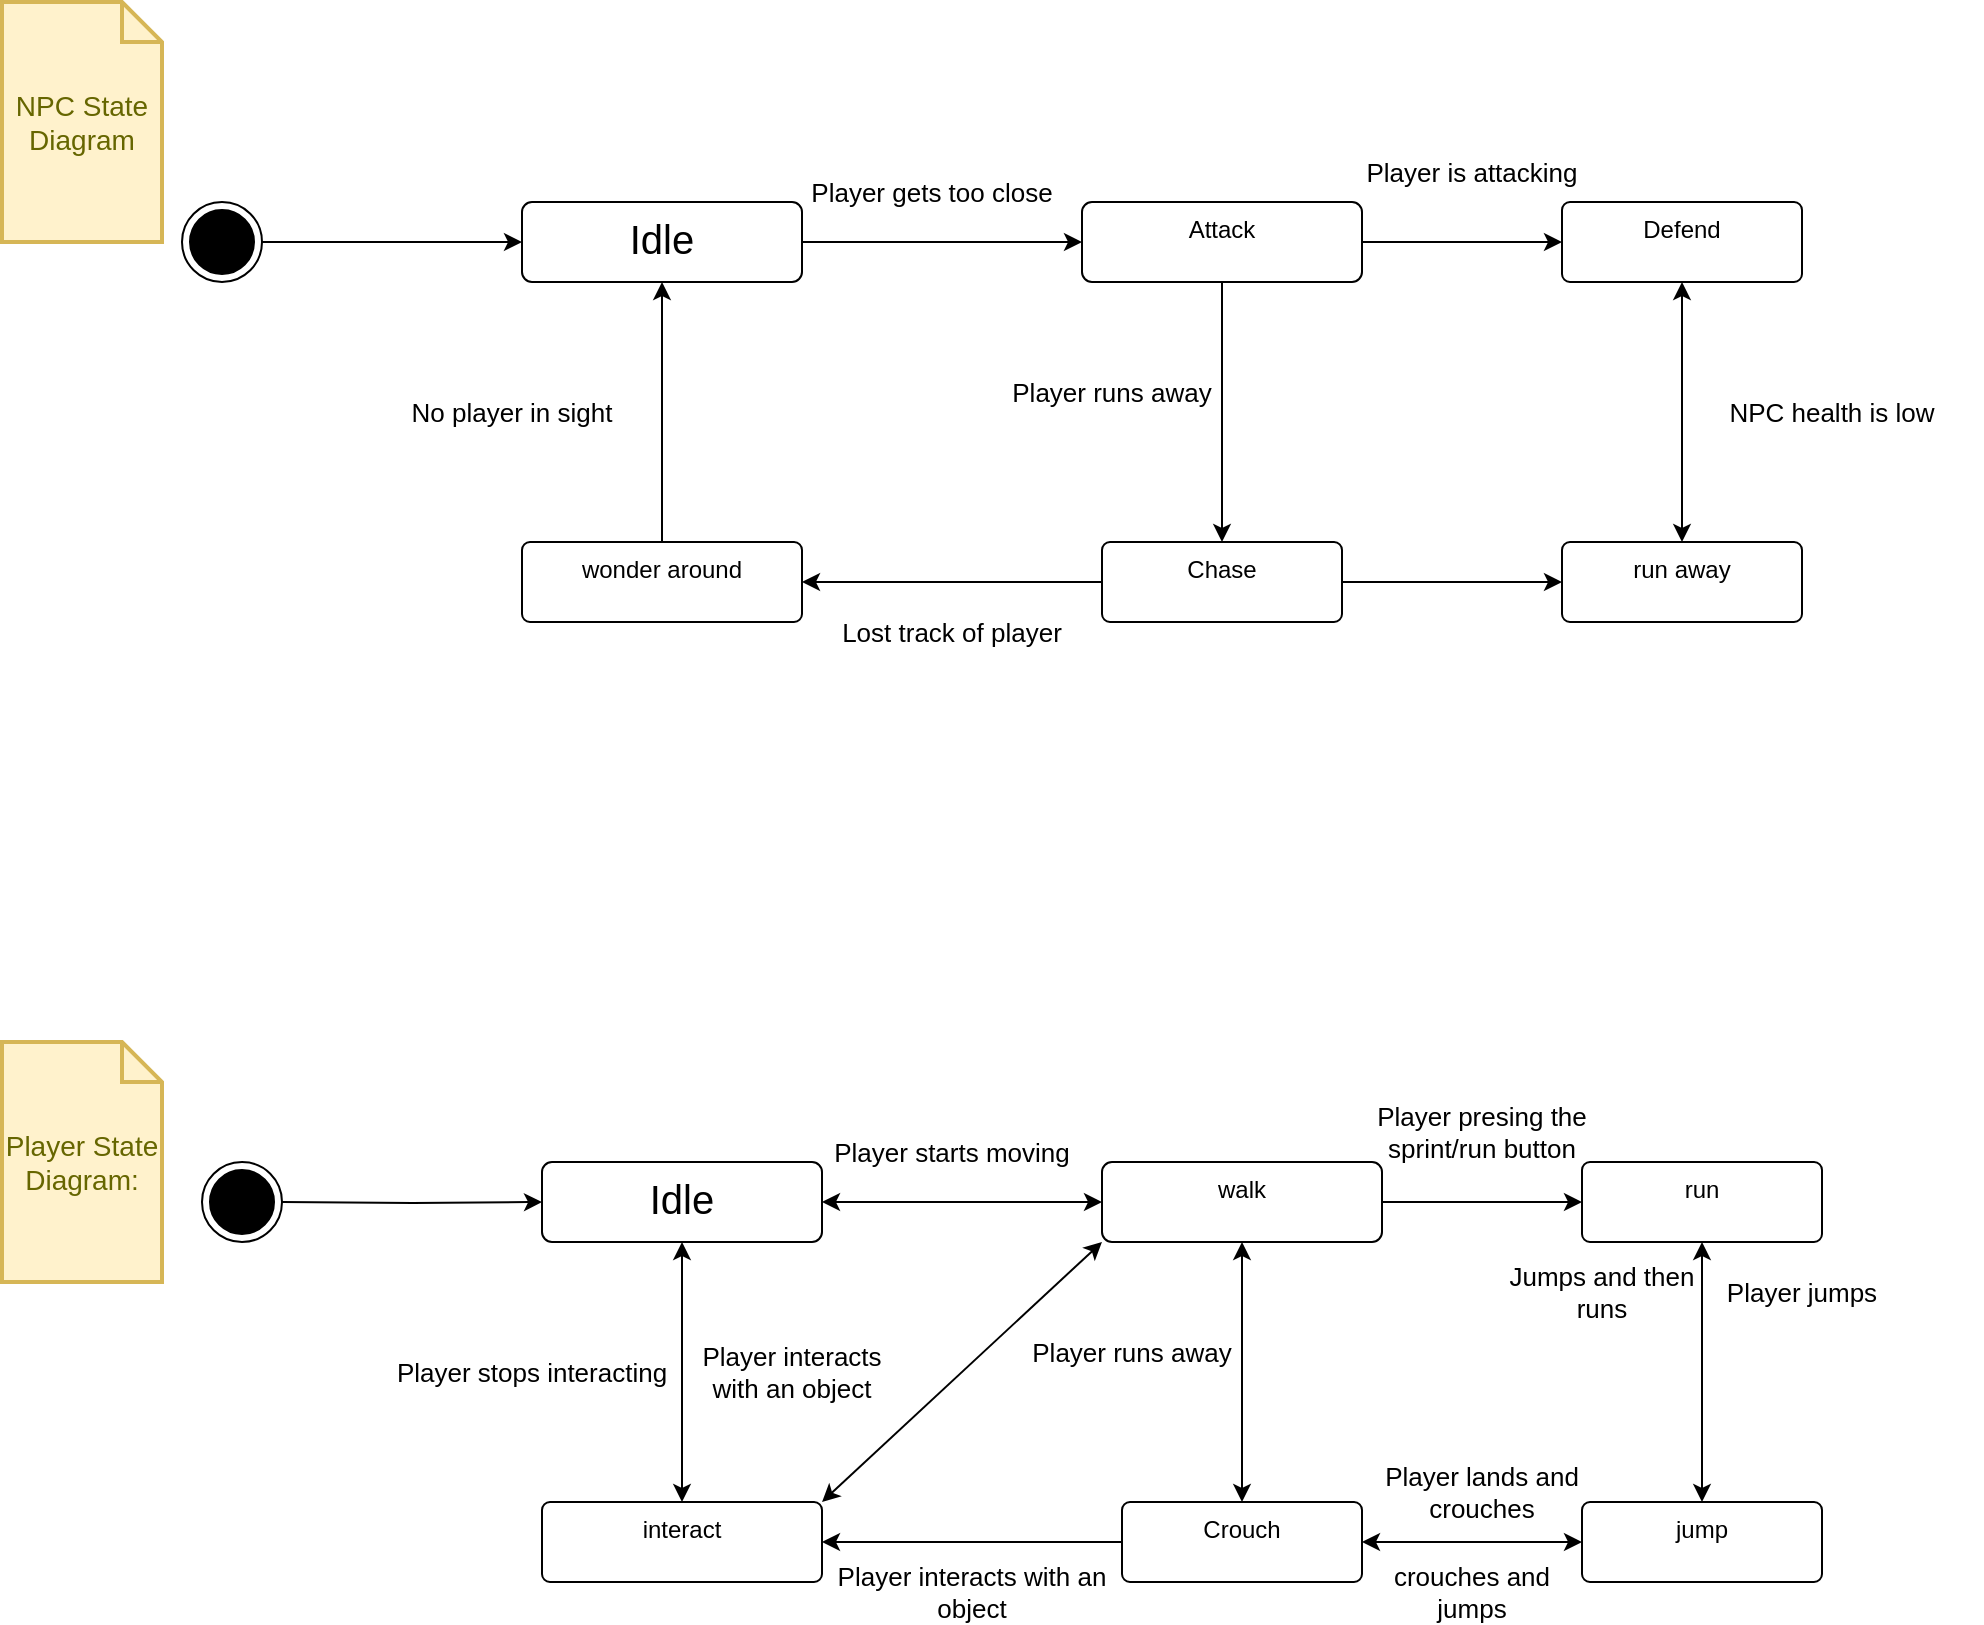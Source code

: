 <mxfile version="21.1.0" type="github">
  <diagram name="Page-1" id="hKZz3LRuzJFe9sqO4pNc">
    <mxGraphModel dx="1430" dy="782" grid="1" gridSize="10" guides="1" tooltips="1" connect="1" arrows="1" fold="1" page="1" pageScale="1" pageWidth="1100" pageHeight="1700" math="0" shadow="0">
      <root>
        <mxCell id="0" />
        <mxCell id="1" parent="0" />
        <mxCell id="i4-QuNXmW1aP0oc6VRY6-2" style="edgeStyle=orthogonalEdgeStyle;rounded=0;orthogonalLoop=1;jettySize=auto;html=1;entryX=0;entryY=0.5;entryDx=0;entryDy=0;" edge="1" parent="1" source="i4-QuNXmW1aP0oc6VRY6-1" target="i4-QuNXmW1aP0oc6VRY6-3">
          <mxGeometry relative="1" as="geometry">
            <mxPoint x="280" y="160" as="targetPoint" />
          </mxGeometry>
        </mxCell>
        <mxCell id="i4-QuNXmW1aP0oc6VRY6-1" value="" style="ellipse;html=1;shape=endState;fillColor=strokeColor;" vertex="1" parent="1">
          <mxGeometry x="130" y="140" width="40" height="40" as="geometry" />
        </mxCell>
        <mxCell id="i4-QuNXmW1aP0oc6VRY6-4" style="edgeStyle=orthogonalEdgeStyle;rounded=0;orthogonalLoop=1;jettySize=auto;html=1;entryX=0;entryY=0.5;entryDx=0;entryDy=0;" edge="1" parent="1" source="i4-QuNXmW1aP0oc6VRY6-3" target="i4-QuNXmW1aP0oc6VRY6-5">
          <mxGeometry relative="1" as="geometry">
            <mxPoint x="560" y="170" as="targetPoint" />
          </mxGeometry>
        </mxCell>
        <mxCell id="i4-QuNXmW1aP0oc6VRY6-3" value="&lt;div style=&quot;font-size: 20px;&quot; align=&quot;center&quot;&gt;Idle&lt;/div&gt;" style="html=1;align=center;verticalAlign=top;rounded=1;absoluteArcSize=1;arcSize=10;dashed=0;whiteSpace=wrap;" vertex="1" parent="1">
          <mxGeometry x="300" y="140" width="140" height="40" as="geometry" />
        </mxCell>
        <mxCell id="i4-QuNXmW1aP0oc6VRY6-7" value="" style="edgeStyle=orthogonalEdgeStyle;rounded=0;orthogonalLoop=1;jettySize=auto;html=1;" edge="1" parent="1" source="i4-QuNXmW1aP0oc6VRY6-5" target="i4-QuNXmW1aP0oc6VRY6-6">
          <mxGeometry relative="1" as="geometry" />
        </mxCell>
        <mxCell id="i4-QuNXmW1aP0oc6VRY6-9" value="" style="edgeStyle=orthogonalEdgeStyle;rounded=0;orthogonalLoop=1;jettySize=auto;html=1;" edge="1" parent="1" source="i4-QuNXmW1aP0oc6VRY6-5" target="i4-QuNXmW1aP0oc6VRY6-8">
          <mxGeometry relative="1" as="geometry" />
        </mxCell>
        <mxCell id="i4-QuNXmW1aP0oc6VRY6-5" value="Attack" style="html=1;align=center;verticalAlign=top;rounded=1;absoluteArcSize=1;arcSize=10;dashed=0;whiteSpace=wrap;" vertex="1" parent="1">
          <mxGeometry x="580" y="140" width="140" height="40" as="geometry" />
        </mxCell>
        <mxCell id="i4-QuNXmW1aP0oc6VRY6-6" value="Defend" style="whiteSpace=wrap;html=1;verticalAlign=top;rounded=1;arcSize=10;dashed=0;" vertex="1" parent="1">
          <mxGeometry x="820" y="140" width="120" height="40" as="geometry" />
        </mxCell>
        <mxCell id="i4-QuNXmW1aP0oc6VRY6-11" value="" style="edgeStyle=orthogonalEdgeStyle;rounded=0;orthogonalLoop=1;jettySize=auto;html=1;" edge="1" parent="1" source="i4-QuNXmW1aP0oc6VRY6-8" target="i4-QuNXmW1aP0oc6VRY6-10">
          <mxGeometry relative="1" as="geometry" />
        </mxCell>
        <mxCell id="i4-QuNXmW1aP0oc6VRY6-14" value="" style="edgeStyle=orthogonalEdgeStyle;rounded=0;orthogonalLoop=1;jettySize=auto;html=1;" edge="1" parent="1" source="i4-QuNXmW1aP0oc6VRY6-8" target="i4-QuNXmW1aP0oc6VRY6-13">
          <mxGeometry relative="1" as="geometry" />
        </mxCell>
        <mxCell id="i4-QuNXmW1aP0oc6VRY6-8" value="Chase" style="whiteSpace=wrap;html=1;verticalAlign=top;rounded=1;arcSize=10;dashed=0;" vertex="1" parent="1">
          <mxGeometry x="590" y="310" width="120" height="40" as="geometry" />
        </mxCell>
        <mxCell id="i4-QuNXmW1aP0oc6VRY6-10" value="run away" style="whiteSpace=wrap;html=1;verticalAlign=top;rounded=1;arcSize=10;dashed=0;" vertex="1" parent="1">
          <mxGeometry x="820" y="310" width="120" height="40" as="geometry" />
        </mxCell>
        <mxCell id="i4-QuNXmW1aP0oc6VRY6-15" style="edgeStyle=orthogonalEdgeStyle;rounded=0;orthogonalLoop=1;jettySize=auto;html=1;entryX=0.5;entryY=1;entryDx=0;entryDy=0;" edge="1" parent="1" source="i4-QuNXmW1aP0oc6VRY6-13" target="i4-QuNXmW1aP0oc6VRY6-3">
          <mxGeometry relative="1" as="geometry" />
        </mxCell>
        <mxCell id="i4-QuNXmW1aP0oc6VRY6-13" value="wonder around" style="whiteSpace=wrap;html=1;verticalAlign=top;rounded=1;arcSize=10;dashed=0;" vertex="1" parent="1">
          <mxGeometry x="300" y="310" width="140" height="40" as="geometry" />
        </mxCell>
        <mxCell id="i4-QuNXmW1aP0oc6VRY6-17" value="NPC State Diagram" style="shape=note;strokeWidth=2;fontSize=14;size=20;whiteSpace=wrap;html=1;fillColor=#fff2cc;strokeColor=#d6b656;fontColor=#666600;" vertex="1" parent="1">
          <mxGeometry x="40" y="40" width="80" height="120" as="geometry" />
        </mxCell>
        <mxCell id="i4-QuNXmW1aP0oc6VRY6-18" value="Player gets too close" style="text;html=1;strokeColor=none;fillColor=none;align=center;verticalAlign=middle;whiteSpace=wrap;rounded=0;fontSize=13;" vertex="1" parent="1">
          <mxGeometry x="430" y="120" width="150" height="30" as="geometry" />
        </mxCell>
        <mxCell id="i4-QuNXmW1aP0oc6VRY6-19" value="Player is attacking" style="text;html=1;strokeColor=none;fillColor=none;align=center;verticalAlign=middle;whiteSpace=wrap;rounded=0;fontSize=13;" vertex="1" parent="1">
          <mxGeometry x="700" y="110" width="150" height="30" as="geometry" />
        </mxCell>
        <mxCell id="i4-QuNXmW1aP0oc6VRY6-20" value="" style="endArrow=classic;startArrow=classic;html=1;rounded=0;entryX=0.5;entryY=1;entryDx=0;entryDy=0;exitX=0.5;exitY=0;exitDx=0;exitDy=0;" edge="1" parent="1" source="i4-QuNXmW1aP0oc6VRY6-10" target="i4-QuNXmW1aP0oc6VRY6-6">
          <mxGeometry width="50" height="50" relative="1" as="geometry">
            <mxPoint x="840" y="280" as="sourcePoint" />
            <mxPoint x="890" y="230" as="targetPoint" />
          </mxGeometry>
        </mxCell>
        <mxCell id="i4-QuNXmW1aP0oc6VRY6-21" value="NPC health is low" style="text;html=1;strokeColor=none;fillColor=none;align=center;verticalAlign=middle;whiteSpace=wrap;rounded=0;fontSize=13;" vertex="1" parent="1">
          <mxGeometry x="880" y="230" width="150" height="30" as="geometry" />
        </mxCell>
        <mxCell id="i4-QuNXmW1aP0oc6VRY6-22" value=" Player runs away" style="text;html=1;strokeColor=none;fillColor=none;align=center;verticalAlign=middle;whiteSpace=wrap;rounded=0;fontSize=13;" vertex="1" parent="1">
          <mxGeometry x="520" y="220" width="150" height="30" as="geometry" />
        </mxCell>
        <mxCell id="i4-QuNXmW1aP0oc6VRY6-23" value="Lost track of player" style="text;html=1;strokeColor=none;fillColor=none;align=center;verticalAlign=middle;whiteSpace=wrap;rounded=0;fontSize=13;" vertex="1" parent="1">
          <mxGeometry x="440" y="340" width="150" height="30" as="geometry" />
        </mxCell>
        <mxCell id="i4-QuNXmW1aP0oc6VRY6-24" value="No player in sight" style="text;html=1;strokeColor=none;fillColor=none;align=center;verticalAlign=middle;whiteSpace=wrap;rounded=0;fontSize=13;" vertex="1" parent="1">
          <mxGeometry x="220" y="230" width="150" height="30" as="geometry" />
        </mxCell>
        <mxCell id="i4-QuNXmW1aP0oc6VRY6-26" value="Player State Diagram:" style="shape=note;strokeWidth=2;fontSize=14;size=20;whiteSpace=wrap;html=1;fillColor=#fff2cc;strokeColor=#d6b656;fontColor=#666600;" vertex="1" parent="1">
          <mxGeometry x="40" y="560" width="80" height="120" as="geometry" />
        </mxCell>
        <mxCell id="i4-QuNXmW1aP0oc6VRY6-27" style="edgeStyle=orthogonalEdgeStyle;rounded=0;orthogonalLoop=1;jettySize=auto;html=1;entryX=0;entryY=0.5;entryDx=0;entryDy=0;" edge="1" parent="1" target="i4-QuNXmW1aP0oc6VRY6-29">
          <mxGeometry relative="1" as="geometry">
            <mxPoint x="290" y="640" as="targetPoint" />
            <mxPoint x="180" y="640" as="sourcePoint" />
          </mxGeometry>
        </mxCell>
        <mxCell id="i4-QuNXmW1aP0oc6VRY6-29" value="&lt;div style=&quot;font-size: 20px;&quot; align=&quot;center&quot;&gt;Idle&lt;/div&gt;" style="html=1;align=center;verticalAlign=top;rounded=1;absoluteArcSize=1;arcSize=10;dashed=0;whiteSpace=wrap;" vertex="1" parent="1">
          <mxGeometry x="310" y="620" width="140" height="40" as="geometry" />
        </mxCell>
        <mxCell id="i4-QuNXmW1aP0oc6VRY6-30" value="" style="edgeStyle=orthogonalEdgeStyle;rounded=0;orthogonalLoop=1;jettySize=auto;html=1;" edge="1" parent="1" source="i4-QuNXmW1aP0oc6VRY6-32" target="i4-QuNXmW1aP0oc6VRY6-33">
          <mxGeometry relative="1" as="geometry" />
        </mxCell>
        <mxCell id="i4-QuNXmW1aP0oc6VRY6-32" value="walk" style="html=1;align=center;verticalAlign=top;rounded=1;absoluteArcSize=1;arcSize=10;dashed=0;whiteSpace=wrap;" vertex="1" parent="1">
          <mxGeometry x="590" y="620" width="140" height="40" as="geometry" />
        </mxCell>
        <mxCell id="i4-QuNXmW1aP0oc6VRY6-33" value="run" style="whiteSpace=wrap;html=1;verticalAlign=top;rounded=1;arcSize=10;dashed=0;" vertex="1" parent="1">
          <mxGeometry x="830" y="620" width="120" height="40" as="geometry" />
        </mxCell>
        <mxCell id="i4-QuNXmW1aP0oc6VRY6-35" value="" style="edgeStyle=orthogonalEdgeStyle;rounded=0;orthogonalLoop=1;jettySize=auto;html=1;" edge="1" parent="1" source="i4-QuNXmW1aP0oc6VRY6-36" target="i4-QuNXmW1aP0oc6VRY6-39">
          <mxGeometry relative="1" as="geometry" />
        </mxCell>
        <mxCell id="i4-QuNXmW1aP0oc6VRY6-36" value="Crouch" style="whiteSpace=wrap;html=1;verticalAlign=top;rounded=1;arcSize=10;dashed=0;" vertex="1" parent="1">
          <mxGeometry x="600" y="790" width="120" height="40" as="geometry" />
        </mxCell>
        <mxCell id="i4-QuNXmW1aP0oc6VRY6-37" value="jump" style="whiteSpace=wrap;html=1;verticalAlign=top;rounded=1;arcSize=10;dashed=0;" vertex="1" parent="1">
          <mxGeometry x="830" y="790" width="120" height="40" as="geometry" />
        </mxCell>
        <mxCell id="i4-QuNXmW1aP0oc6VRY6-39" value="interact" style="whiteSpace=wrap;html=1;verticalAlign=top;rounded=1;arcSize=10;dashed=0;" vertex="1" parent="1">
          <mxGeometry x="310" y="790" width="140" height="40" as="geometry" />
        </mxCell>
        <mxCell id="i4-QuNXmW1aP0oc6VRY6-40" value="Player starts moving" style="text;html=1;strokeColor=none;fillColor=none;align=center;verticalAlign=middle;whiteSpace=wrap;rounded=0;fontSize=13;" vertex="1" parent="1">
          <mxGeometry x="440" y="600" width="150" height="30" as="geometry" />
        </mxCell>
        <mxCell id="i4-QuNXmW1aP0oc6VRY6-41" value="Player presing the sprint/run button" style="text;html=1;strokeColor=none;fillColor=none;align=center;verticalAlign=middle;whiteSpace=wrap;rounded=0;fontSize=13;" vertex="1" parent="1">
          <mxGeometry x="705" y="590" width="150" height="30" as="geometry" />
        </mxCell>
        <mxCell id="i4-QuNXmW1aP0oc6VRY6-42" value="" style="endArrow=classic;startArrow=classic;html=1;rounded=0;entryX=0.5;entryY=1;entryDx=0;entryDy=0;exitX=0.5;exitY=0;exitDx=0;exitDy=0;" edge="1" parent="1" source="i4-QuNXmW1aP0oc6VRY6-37" target="i4-QuNXmW1aP0oc6VRY6-33">
          <mxGeometry width="50" height="50" relative="1" as="geometry">
            <mxPoint x="850" y="760" as="sourcePoint" />
            <mxPoint x="900" y="710" as="targetPoint" />
          </mxGeometry>
        </mxCell>
        <mxCell id="i4-QuNXmW1aP0oc6VRY6-43" value="Player jumps" style="text;html=1;strokeColor=none;fillColor=none;align=center;verticalAlign=middle;whiteSpace=wrap;rounded=0;fontSize=13;" vertex="1" parent="1">
          <mxGeometry x="890" y="670" width="100" height="30" as="geometry" />
        </mxCell>
        <mxCell id="i4-QuNXmW1aP0oc6VRY6-44" value=" Player runs away" style="text;html=1;strokeColor=none;fillColor=none;align=center;verticalAlign=middle;whiteSpace=wrap;rounded=0;fontSize=13;" vertex="1" parent="1">
          <mxGeometry x="530" y="700" width="150" height="30" as="geometry" />
        </mxCell>
        <mxCell id="i4-QuNXmW1aP0oc6VRY6-45" value="Player interacts with an object" style="text;html=1;strokeColor=none;fillColor=none;align=center;verticalAlign=middle;whiteSpace=wrap;rounded=0;fontSize=13;" vertex="1" parent="1">
          <mxGeometry x="450" y="820" width="150" height="30" as="geometry" />
        </mxCell>
        <mxCell id="i4-QuNXmW1aP0oc6VRY6-46" value="Player stops interacting" style="text;html=1;strokeColor=none;fillColor=none;align=center;verticalAlign=middle;whiteSpace=wrap;rounded=0;fontSize=13;" vertex="1" parent="1">
          <mxGeometry x="230" y="710" width="150" height="30" as="geometry" />
        </mxCell>
        <mxCell id="i4-QuNXmW1aP0oc6VRY6-47" value="" style="ellipse;html=1;shape=endState;fillColor=strokeColor;" vertex="1" parent="1">
          <mxGeometry x="140" y="620" width="40" height="40" as="geometry" />
        </mxCell>
        <mxCell id="i4-QuNXmW1aP0oc6VRY6-48" value="" style="endArrow=classic;startArrow=classic;html=1;rounded=0;entryX=0;entryY=0.5;entryDx=0;entryDy=0;exitX=1;exitY=0.5;exitDx=0;exitDy=0;" edge="1" parent="1" source="i4-QuNXmW1aP0oc6VRY6-36" target="i4-QuNXmW1aP0oc6VRY6-37">
          <mxGeometry width="50" height="50" relative="1" as="geometry">
            <mxPoint x="900" y="800" as="sourcePoint" />
            <mxPoint x="900" y="670" as="targetPoint" />
          </mxGeometry>
        </mxCell>
        <mxCell id="i4-QuNXmW1aP0oc6VRY6-50" value="Player lands and crouches" style="text;html=1;strokeColor=none;fillColor=none;align=center;verticalAlign=middle;whiteSpace=wrap;rounded=0;fontSize=13;" vertex="1" parent="1">
          <mxGeometry x="730" y="770" width="100" height="30" as="geometry" />
        </mxCell>
        <mxCell id="i4-QuNXmW1aP0oc6VRY6-51" value="crouches and jumps" style="text;html=1;strokeColor=none;fillColor=none;align=center;verticalAlign=middle;whiteSpace=wrap;rounded=0;fontSize=13;" vertex="1" parent="1">
          <mxGeometry x="725" y="820" width="100" height="30" as="geometry" />
        </mxCell>
        <mxCell id="i4-QuNXmW1aP0oc6VRY6-52" value="Jumps and then runs" style="text;html=1;strokeColor=none;fillColor=none;align=center;verticalAlign=middle;whiteSpace=wrap;rounded=0;fontSize=13;" vertex="1" parent="1">
          <mxGeometry x="790" y="670" width="100" height="30" as="geometry" />
        </mxCell>
        <mxCell id="i4-QuNXmW1aP0oc6VRY6-53" value="" style="endArrow=classic;startArrow=classic;html=1;rounded=0;entryX=0.5;entryY=1;entryDx=0;entryDy=0;exitX=0.5;exitY=0;exitDx=0;exitDy=0;" edge="1" parent="1" source="i4-QuNXmW1aP0oc6VRY6-39" target="i4-QuNXmW1aP0oc6VRY6-29">
          <mxGeometry width="50" height="50" relative="1" as="geometry">
            <mxPoint x="390" y="800" as="sourcePoint" />
            <mxPoint x="390" y="670" as="targetPoint" />
          </mxGeometry>
        </mxCell>
        <mxCell id="i4-QuNXmW1aP0oc6VRY6-54" value="" style="endArrow=classic;startArrow=classic;html=1;rounded=0;entryX=0;entryY=0.5;entryDx=0;entryDy=0;exitX=1;exitY=0.5;exitDx=0;exitDy=0;" edge="1" parent="1" source="i4-QuNXmW1aP0oc6VRY6-29" target="i4-QuNXmW1aP0oc6VRY6-32">
          <mxGeometry width="50" height="50" relative="1" as="geometry">
            <mxPoint x="500" y="770" as="sourcePoint" />
            <mxPoint x="500" y="640" as="targetPoint" />
          </mxGeometry>
        </mxCell>
        <mxCell id="i4-QuNXmW1aP0oc6VRY6-55" value="Player interacts with an object" style="text;html=1;strokeColor=none;fillColor=none;align=center;verticalAlign=middle;whiteSpace=wrap;rounded=0;fontSize=13;" vertex="1" parent="1">
          <mxGeometry x="380" y="710" width="110" height="30" as="geometry" />
        </mxCell>
        <mxCell id="i4-QuNXmW1aP0oc6VRY6-56" value="" style="endArrow=classic;startArrow=classic;html=1;rounded=0;entryX=0;entryY=1;entryDx=0;entryDy=0;exitX=1;exitY=0;exitDx=0;exitDy=0;" edge="1" parent="1" source="i4-QuNXmW1aP0oc6VRY6-39" target="i4-QuNXmW1aP0oc6VRY6-32">
          <mxGeometry width="50" height="50" relative="1" as="geometry">
            <mxPoint x="460" y="800" as="sourcePoint" />
            <mxPoint x="600" y="670" as="targetPoint" />
          </mxGeometry>
        </mxCell>
        <mxCell id="i4-QuNXmW1aP0oc6VRY6-57" value="" style="endArrow=classic;startArrow=classic;html=1;rounded=0;entryX=0.5;entryY=1;entryDx=0;entryDy=0;exitX=0.5;exitY=0;exitDx=0;exitDy=0;" edge="1" parent="1" source="i4-QuNXmW1aP0oc6VRY6-36" target="i4-QuNXmW1aP0oc6VRY6-32">
          <mxGeometry width="50" height="50" relative="1" as="geometry">
            <mxPoint x="470" y="810" as="sourcePoint" />
            <mxPoint x="610" y="680" as="targetPoint" />
          </mxGeometry>
        </mxCell>
      </root>
    </mxGraphModel>
  </diagram>
</mxfile>
